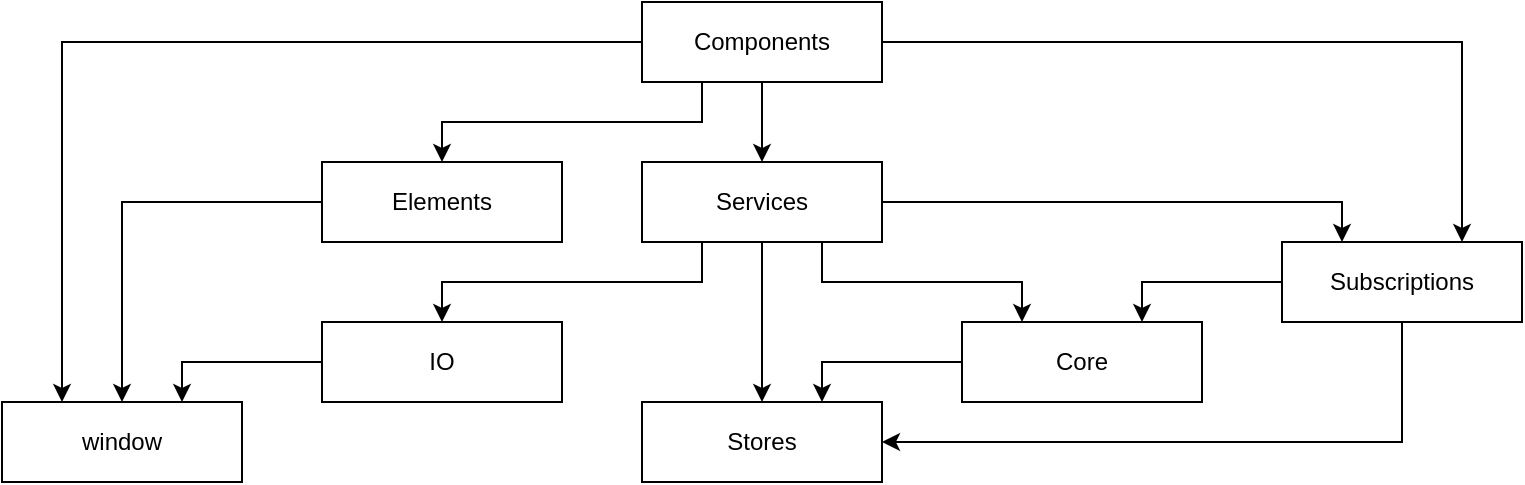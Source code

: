 <mxfile version="13.6.2" type="device"><diagram id="GKcRFWmUQGeXb-0CaaOn" name="Page-1"><mxGraphModel dx="946" dy="680" grid="1" gridSize="10" guides="1" tooltips="1" connect="1" arrows="1" fold="1" page="1" pageScale="1" pageWidth="827" pageHeight="1169" math="0" shadow="0"><root><mxCell id="0"/><mxCell id="1" parent="0"/><mxCell id="-df7jZBmcFirx14yDwHl-5" value="Services" style="rounded=0;whiteSpace=wrap;html=1;" parent="1" vertex="1"><mxGeometry x="360" y="120" width="120" height="40" as="geometry"/></mxCell><mxCell id="-df7jZBmcFirx14yDwHl-8" style="edgeStyle=orthogonalEdgeStyle;rounded=0;orthogonalLoop=1;jettySize=auto;html=1;exitX=0.5;exitY=1;exitDx=0;exitDy=0;entryX=0.5;entryY=0;entryDx=0;entryDy=0;" parent="1" source="-df7jZBmcFirx14yDwHl-10" target="-df7jZBmcFirx14yDwHl-5" edge="1"><mxGeometry relative="1" as="geometry"/></mxCell><mxCell id="-df7jZBmcFirx14yDwHl-10" value="Components" style="rounded=0;whiteSpace=wrap;html=1;" parent="1" vertex="1"><mxGeometry x="360" y="40" width="120" height="40" as="geometry"/></mxCell><mxCell id="-df7jZBmcFirx14yDwHl-13" value="Elements" style="rounded=0;whiteSpace=wrap;html=1;" parent="1" vertex="1"><mxGeometry x="200" y="120" width="120" height="40" as="geometry"/></mxCell><mxCell id="-df7jZBmcFirx14yDwHl-7" style="edgeStyle=orthogonalEdgeStyle;rounded=0;orthogonalLoop=1;jettySize=auto;html=1;exitX=0.25;exitY=1;exitDx=0;exitDy=0;entryX=0.5;entryY=0;entryDx=0;entryDy=0;" parent="1" source="-df7jZBmcFirx14yDwHl-10" target="-df7jZBmcFirx14yDwHl-13" edge="1"><mxGeometry relative="1" as="geometry"/></mxCell><mxCell id="-df7jZBmcFirx14yDwHl-16" value="Stores" style="rounded=0;whiteSpace=wrap;html=1;" parent="1" vertex="1"><mxGeometry x="360" y="240" width="120" height="40" as="geometry"/></mxCell><mxCell id="-df7jZBmcFirx14yDwHl-3" style="edgeStyle=orthogonalEdgeStyle;rounded=0;orthogonalLoop=1;jettySize=auto;html=1;exitX=0.5;exitY=1;exitDx=0;exitDy=0;entryX=0.5;entryY=0;entryDx=0;entryDy=0;" parent="1" source="-df7jZBmcFirx14yDwHl-5" target="-df7jZBmcFirx14yDwHl-16" edge="1"><mxGeometry relative="1" as="geometry"/></mxCell><mxCell id="-df7jZBmcFirx14yDwHl-17" value="" style="edgeStyle=orthogonalEdgeStyle;rounded=0;orthogonalLoop=1;jettySize=auto;html=1;entryX=0.75;entryY=0;entryDx=0;entryDy=0;" parent="1" source="-df7jZBmcFirx14yDwHl-19" target="-df7jZBmcFirx14yDwHl-16" edge="1"><mxGeometry relative="1" as="geometry"/></mxCell><mxCell id="piwcQ8Mv1SXEnnkc5axC-2" style="edgeStyle=orthogonalEdgeStyle;rounded=0;orthogonalLoop=1;jettySize=auto;html=1;exitX=0.5;exitY=1;exitDx=0;exitDy=0;entryX=1;entryY=0.5;entryDx=0;entryDy=0;" edge="1" parent="1" source="-df7jZBmcFirx14yDwHl-18" target="-df7jZBmcFirx14yDwHl-16"><mxGeometry relative="1" as="geometry"/></mxCell><mxCell id="-df7jZBmcFirx14yDwHl-18" value="Subscriptions" style="rounded=0;whiteSpace=wrap;html=1;" parent="1" vertex="1"><mxGeometry x="680" y="160" width="120" height="40" as="geometry"/></mxCell><mxCell id="-df7jZBmcFirx14yDwHl-4" style="edgeStyle=orthogonalEdgeStyle;rounded=0;orthogonalLoop=1;jettySize=auto;html=1;exitX=1;exitY=0.5;exitDx=0;exitDy=0;entryX=0.25;entryY=0;entryDx=0;entryDy=0;" parent="1" source="-df7jZBmcFirx14yDwHl-5" target="-df7jZBmcFirx14yDwHl-18" edge="1"><mxGeometry relative="1" as="geometry"/></mxCell><mxCell id="-df7jZBmcFirx14yDwHl-9" style="edgeStyle=orthogonalEdgeStyle;rounded=0;orthogonalLoop=1;jettySize=auto;html=1;exitX=1;exitY=0.5;exitDx=0;exitDy=0;entryX=0.75;entryY=0;entryDx=0;entryDy=0;" parent="1" source="-df7jZBmcFirx14yDwHl-10" target="-df7jZBmcFirx14yDwHl-18" edge="1"><mxGeometry relative="1" as="geometry"/></mxCell><mxCell id="-df7jZBmcFirx14yDwHl-1" value="" style="edgeStyle=orthogonalEdgeStyle;rounded=0;orthogonalLoop=1;jettySize=auto;html=1;exitX=0.75;exitY=1;exitDx=0;exitDy=0;entryX=0.25;entryY=0;entryDx=0;entryDy=0;" parent="1" source="-df7jZBmcFirx14yDwHl-5" target="-df7jZBmcFirx14yDwHl-19" edge="1"><mxGeometry relative="1" as="geometry"/></mxCell><mxCell id="-df7jZBmcFirx14yDwHl-21" value="IO" style="rounded=0;whiteSpace=wrap;html=1;" parent="1" vertex="1"><mxGeometry x="200" y="200" width="120" height="40" as="geometry"/></mxCell><mxCell id="-df7jZBmcFirx14yDwHl-2" style="edgeStyle=orthogonalEdgeStyle;rounded=0;orthogonalLoop=1;jettySize=auto;html=1;exitX=0.25;exitY=1;exitDx=0;exitDy=0;entryX=0.5;entryY=0;entryDx=0;entryDy=0;" parent="1" source="-df7jZBmcFirx14yDwHl-5" target="-df7jZBmcFirx14yDwHl-21" edge="1"><mxGeometry relative="1" as="geometry"/></mxCell><mxCell id="-df7jZBmcFirx14yDwHl-22" value="window" style="rounded=0;whiteSpace=wrap;html=1;" parent="1" vertex="1"><mxGeometry x="40" y="240" width="120" height="40" as="geometry"/></mxCell><mxCell id="-df7jZBmcFirx14yDwHl-6" style="edgeStyle=orthogonalEdgeStyle;rounded=0;orthogonalLoop=1;jettySize=auto;html=1;exitX=0;exitY=0.5;exitDx=0;exitDy=0;entryX=0.25;entryY=0;entryDx=0;entryDy=0;" parent="1" source="-df7jZBmcFirx14yDwHl-10" target="-df7jZBmcFirx14yDwHl-22" edge="1"><mxGeometry relative="1" as="geometry"><mxPoint x="100" y="120" as="targetPoint"/><Array as="points"><mxPoint x="70" y="60"/></Array></mxGeometry></mxCell><mxCell id="-df7jZBmcFirx14yDwHl-12" value="" style="edgeStyle=orthogonalEdgeStyle;rounded=0;orthogonalLoop=1;jettySize=auto;html=1;" parent="1" source="-df7jZBmcFirx14yDwHl-13" target="-df7jZBmcFirx14yDwHl-22" edge="1"><mxGeometry relative="1" as="geometry"/></mxCell><mxCell id="-df7jZBmcFirx14yDwHl-20" style="edgeStyle=orthogonalEdgeStyle;rounded=0;orthogonalLoop=1;jettySize=auto;html=1;exitX=0;exitY=0.5;exitDx=0;exitDy=0;entryX=0.75;entryY=0;entryDx=0;entryDy=0;" parent="1" source="-df7jZBmcFirx14yDwHl-21" target="-df7jZBmcFirx14yDwHl-22" edge="1"><mxGeometry relative="1" as="geometry"/></mxCell><mxCell id="-df7jZBmcFirx14yDwHl-19" value="Core" style="rounded=0;whiteSpace=wrap;html=1;" parent="1" vertex="1"><mxGeometry x="520" y="200" width="120" height="40" as="geometry"/></mxCell><mxCell id="piwcQ8Mv1SXEnnkc5axC-1" value="" style="edgeStyle=orthogonalEdgeStyle;rounded=0;orthogonalLoop=1;jettySize=auto;html=1;entryX=0.75;entryY=0;entryDx=0;entryDy=0;" edge="1" parent="1" source="-df7jZBmcFirx14yDwHl-18" target="-df7jZBmcFirx14yDwHl-19"><mxGeometry relative="1" as="geometry"><mxPoint x="840" y="220" as="sourcePoint"/><mxPoint x="450" y="280" as="targetPoint"/></mxGeometry></mxCell></root></mxGraphModel></diagram></mxfile>